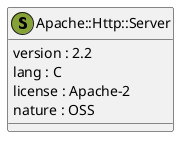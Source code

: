 @startuml
  class "Apache::Http::Server" as namespace_apache_1_1_http_1_1_server << (S, #86A136) >> [[../namespaces/namespace_apache_1_1_http_1_1_server.html]] {
     version : 2.2 
     lang : C 
     license : Apache-2
     nature : OSS 
  }
@enduml
